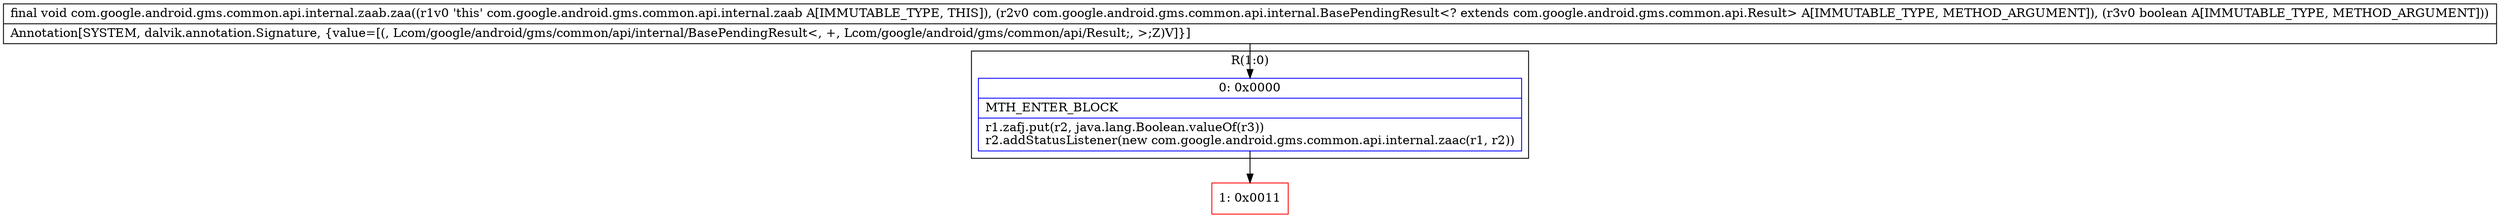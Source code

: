 digraph "CFG forcom.google.android.gms.common.api.internal.zaab.zaa(Lcom\/google\/android\/gms\/common\/api\/internal\/BasePendingResult;Z)V" {
subgraph cluster_Region_1089491175 {
label = "R(1:0)";
node [shape=record,color=blue];
Node_0 [shape=record,label="{0\:\ 0x0000|MTH_ENTER_BLOCK\l|r1.zafj.put(r2, java.lang.Boolean.valueOf(r3))\lr2.addStatusListener(new com.google.android.gms.common.api.internal.zaac(r1, r2))\l}"];
}
Node_1 [shape=record,color=red,label="{1\:\ 0x0011}"];
MethodNode[shape=record,label="{final void com.google.android.gms.common.api.internal.zaab.zaa((r1v0 'this' com.google.android.gms.common.api.internal.zaab A[IMMUTABLE_TYPE, THIS]), (r2v0 com.google.android.gms.common.api.internal.BasePendingResult\<? extends com.google.android.gms.common.api.Result\> A[IMMUTABLE_TYPE, METHOD_ARGUMENT]), (r3v0 boolean A[IMMUTABLE_TYPE, METHOD_ARGUMENT]))  | Annotation[SYSTEM, dalvik.annotation.Signature, \{value=[(, Lcom\/google\/android\/gms\/common\/api\/internal\/BasePendingResult\<, +, Lcom\/google\/android\/gms\/common\/api\/Result;, \>;Z)V]\}]\l}"];
MethodNode -> Node_0;
Node_0 -> Node_1;
}

